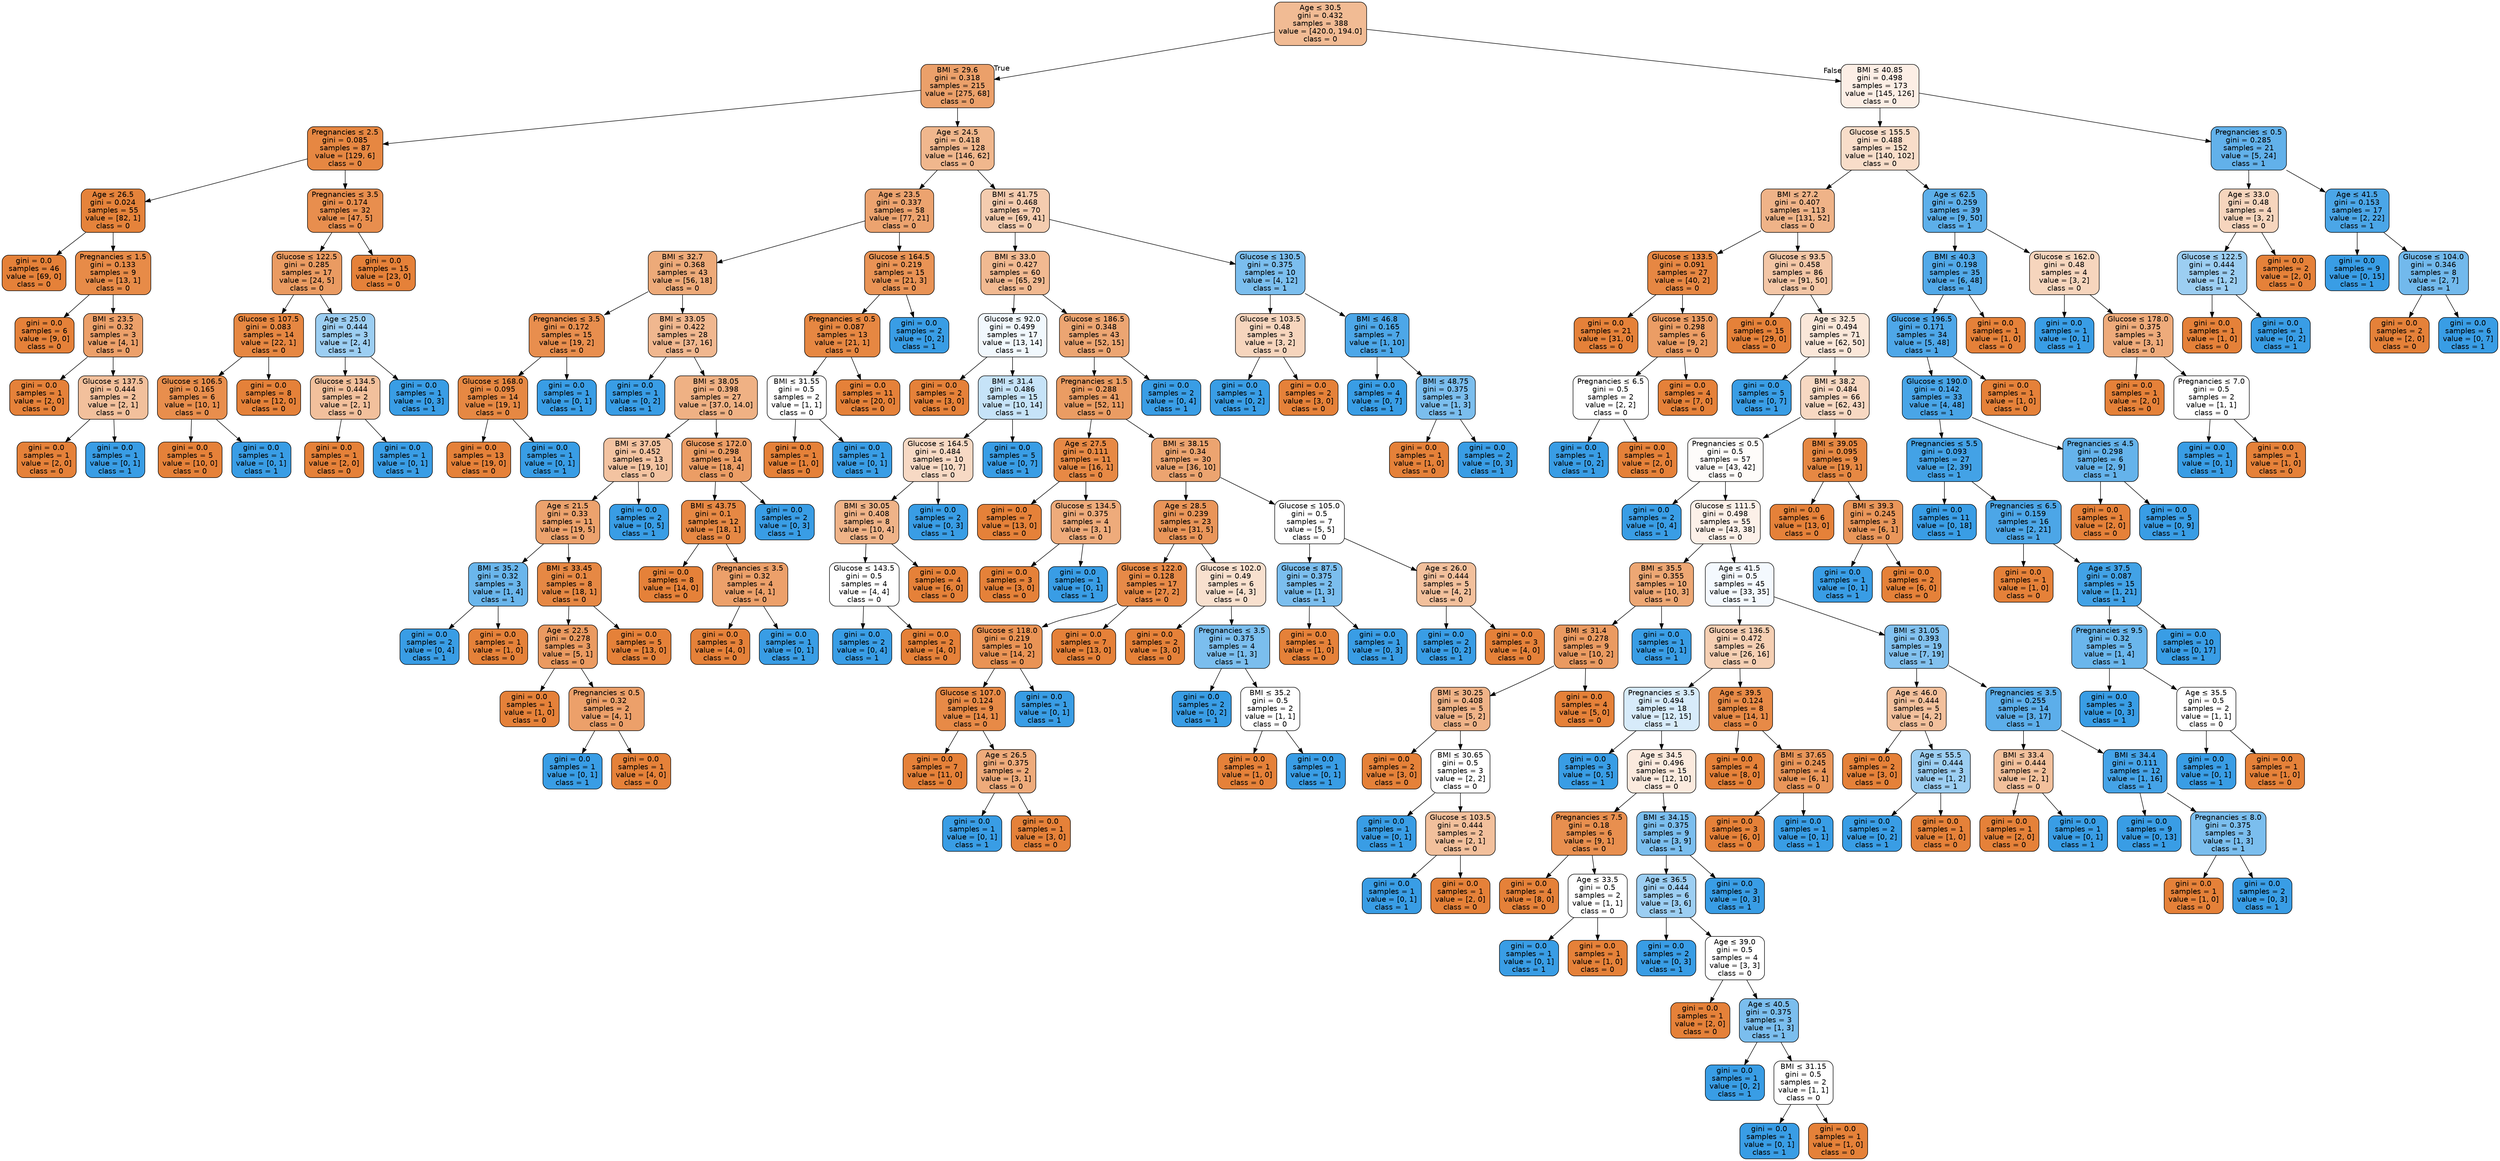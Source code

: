 digraph Tree {
node [shape=box, style="filled, rounded", color="black", fontname="helvetica"] ;
edge [fontname="helvetica"] ;
0 [label=<Age &le; 30.5<br/>gini = 0.432<br/>samples = 388<br/>value = [420.0, 194.0]<br/>class = 0>, fillcolor="#f1bb94"] ;
1 [label=<BMI &le; 29.6<br/>gini = 0.318<br/>samples = 215<br/>value = [275, 68]<br/>class = 0>, fillcolor="#eba06a"] ;
0 -> 1 [labeldistance=2.5, labelangle=45, headlabel="True"] ;
2 [label=<Pregnancies &le; 2.5<br/>gini = 0.085<br/>samples = 87<br/>value = [129, 6]<br/>class = 0>, fillcolor="#e68742"] ;
1 -> 2 ;
3 [label=<Age &le; 26.5<br/>gini = 0.024<br/>samples = 55<br/>value = [82, 1]<br/>class = 0>, fillcolor="#e5833b"] ;
2 -> 3 ;
4 [label=<gini = 0.0<br/>samples = 46<br/>value = [69, 0]<br/>class = 0>, fillcolor="#e58139"] ;
3 -> 4 ;
5 [label=<Pregnancies &le; 1.5<br/>gini = 0.133<br/>samples = 9<br/>value = [13, 1]<br/>class = 0>, fillcolor="#e78b48"] ;
3 -> 5 ;
6 [label=<gini = 0.0<br/>samples = 6<br/>value = [9, 0]<br/>class = 0>, fillcolor="#e58139"] ;
5 -> 6 ;
7 [label=<BMI &le; 23.5<br/>gini = 0.32<br/>samples = 3<br/>value = [4, 1]<br/>class = 0>, fillcolor="#eca06a"] ;
5 -> 7 ;
8 [label=<gini = 0.0<br/>samples = 1<br/>value = [2, 0]<br/>class = 0>, fillcolor="#e58139"] ;
7 -> 8 ;
9 [label=<Glucose &le; 137.5<br/>gini = 0.444<br/>samples = 2<br/>value = [2, 1]<br/>class = 0>, fillcolor="#f2c09c"] ;
7 -> 9 ;
10 [label=<gini = 0.0<br/>samples = 1<br/>value = [2, 0]<br/>class = 0>, fillcolor="#e58139"] ;
9 -> 10 ;
11 [label=<gini = 0.0<br/>samples = 1<br/>value = [0, 1]<br/>class = 1>, fillcolor="#399de5"] ;
9 -> 11 ;
12 [label=<Pregnancies &le; 3.5<br/>gini = 0.174<br/>samples = 32<br/>value = [47, 5]<br/>class = 0>, fillcolor="#e88e4e"] ;
2 -> 12 ;
13 [label=<Glucose &le; 122.5<br/>gini = 0.285<br/>samples = 17<br/>value = [24, 5]<br/>class = 0>, fillcolor="#ea9b62"] ;
12 -> 13 ;
14 [label=<Glucose &le; 107.5<br/>gini = 0.083<br/>samples = 14<br/>value = [22, 1]<br/>class = 0>, fillcolor="#e68742"] ;
13 -> 14 ;
15 [label=<Glucose &le; 106.5<br/>gini = 0.165<br/>samples = 6<br/>value = [10, 1]<br/>class = 0>, fillcolor="#e88e4d"] ;
14 -> 15 ;
16 [label=<gini = 0.0<br/>samples = 5<br/>value = [10, 0]<br/>class = 0>, fillcolor="#e58139"] ;
15 -> 16 ;
17 [label=<gini = 0.0<br/>samples = 1<br/>value = [0, 1]<br/>class = 1>, fillcolor="#399de5"] ;
15 -> 17 ;
18 [label=<gini = 0.0<br/>samples = 8<br/>value = [12, 0]<br/>class = 0>, fillcolor="#e58139"] ;
14 -> 18 ;
19 [label=<Age &le; 25.0<br/>gini = 0.444<br/>samples = 3<br/>value = [2, 4]<br/>class = 1>, fillcolor="#9ccef2"] ;
13 -> 19 ;
20 [label=<Glucose &le; 134.5<br/>gini = 0.444<br/>samples = 2<br/>value = [2, 1]<br/>class = 0>, fillcolor="#f2c09c"] ;
19 -> 20 ;
21 [label=<gini = 0.0<br/>samples = 1<br/>value = [2, 0]<br/>class = 0>, fillcolor="#e58139"] ;
20 -> 21 ;
22 [label=<gini = 0.0<br/>samples = 1<br/>value = [0, 1]<br/>class = 1>, fillcolor="#399de5"] ;
20 -> 22 ;
23 [label=<gini = 0.0<br/>samples = 1<br/>value = [0, 3]<br/>class = 1>, fillcolor="#399de5"] ;
19 -> 23 ;
24 [label=<gini = 0.0<br/>samples = 15<br/>value = [23, 0]<br/>class = 0>, fillcolor="#e58139"] ;
12 -> 24 ;
25 [label=<Age &le; 24.5<br/>gini = 0.418<br/>samples = 128<br/>value = [146, 62]<br/>class = 0>, fillcolor="#f0b78d"] ;
1 -> 25 ;
26 [label=<Age &le; 23.5<br/>gini = 0.337<br/>samples = 58<br/>value = [77, 21]<br/>class = 0>, fillcolor="#eca36f"] ;
25 -> 26 ;
27 [label=<BMI &le; 32.7<br/>gini = 0.368<br/>samples = 43<br/>value = [56, 18]<br/>class = 0>, fillcolor="#edaa79"] ;
26 -> 27 ;
28 [label=<Pregnancies &le; 3.5<br/>gini = 0.172<br/>samples = 15<br/>value = [19, 2]<br/>class = 0>, fillcolor="#e88e4e"] ;
27 -> 28 ;
29 [label=<Glucose &le; 168.0<br/>gini = 0.095<br/>samples = 14<br/>value = [19, 1]<br/>class = 0>, fillcolor="#e68843"] ;
28 -> 29 ;
30 [label=<gini = 0.0<br/>samples = 13<br/>value = [19, 0]<br/>class = 0>, fillcolor="#e58139"] ;
29 -> 30 ;
31 [label=<gini = 0.0<br/>samples = 1<br/>value = [0, 1]<br/>class = 1>, fillcolor="#399de5"] ;
29 -> 31 ;
32 [label=<gini = 0.0<br/>samples = 1<br/>value = [0, 1]<br/>class = 1>, fillcolor="#399de5"] ;
28 -> 32 ;
33 [label=<BMI &le; 33.05<br/>gini = 0.422<br/>samples = 28<br/>value = [37, 16]<br/>class = 0>, fillcolor="#f0b78f"] ;
27 -> 33 ;
34 [label=<gini = 0.0<br/>samples = 1<br/>value = [0, 2]<br/>class = 1>, fillcolor="#399de5"] ;
33 -> 34 ;
35 [label=<BMI &le; 38.05<br/>gini = 0.398<br/>samples = 27<br/>value = [37.0, 14.0]<br/>class = 0>, fillcolor="#efb184"] ;
33 -> 35 ;
36 [label=<BMI &le; 37.05<br/>gini = 0.452<br/>samples = 13<br/>value = [19, 10]<br/>class = 0>, fillcolor="#f3c3a1"] ;
35 -> 36 ;
37 [label=<Age &le; 21.5<br/>gini = 0.33<br/>samples = 11<br/>value = [19, 5]<br/>class = 0>, fillcolor="#eca26d"] ;
36 -> 37 ;
38 [label=<BMI &le; 35.2<br/>gini = 0.32<br/>samples = 3<br/>value = [1, 4]<br/>class = 1>, fillcolor="#6ab6ec"] ;
37 -> 38 ;
39 [label=<gini = 0.0<br/>samples = 2<br/>value = [0, 4]<br/>class = 1>, fillcolor="#399de5"] ;
38 -> 39 ;
40 [label=<gini = 0.0<br/>samples = 1<br/>value = [1, 0]<br/>class = 0>, fillcolor="#e58139"] ;
38 -> 40 ;
41 [label=<BMI &le; 33.45<br/>gini = 0.1<br/>samples = 8<br/>value = [18, 1]<br/>class = 0>, fillcolor="#e68844"] ;
37 -> 41 ;
42 [label=<Age &le; 22.5<br/>gini = 0.278<br/>samples = 3<br/>value = [5, 1]<br/>class = 0>, fillcolor="#ea9a61"] ;
41 -> 42 ;
43 [label=<gini = 0.0<br/>samples = 1<br/>value = [1, 0]<br/>class = 0>, fillcolor="#e58139"] ;
42 -> 43 ;
44 [label=<Pregnancies &le; 0.5<br/>gini = 0.32<br/>samples = 2<br/>value = [4, 1]<br/>class = 0>, fillcolor="#eca06a"] ;
42 -> 44 ;
45 [label=<gini = 0.0<br/>samples = 1<br/>value = [0, 1]<br/>class = 1>, fillcolor="#399de5"] ;
44 -> 45 ;
46 [label=<gini = 0.0<br/>samples = 1<br/>value = [4, 0]<br/>class = 0>, fillcolor="#e58139"] ;
44 -> 46 ;
47 [label=<gini = 0.0<br/>samples = 5<br/>value = [13, 0]<br/>class = 0>, fillcolor="#e58139"] ;
41 -> 47 ;
48 [label=<gini = 0.0<br/>samples = 2<br/>value = [0, 5]<br/>class = 1>, fillcolor="#399de5"] ;
36 -> 48 ;
49 [label=<Glucose &le; 172.0<br/>gini = 0.298<br/>samples = 14<br/>value = [18, 4]<br/>class = 0>, fillcolor="#eb9d65"] ;
35 -> 49 ;
50 [label=<BMI &le; 43.75<br/>gini = 0.1<br/>samples = 12<br/>value = [18, 1]<br/>class = 0>, fillcolor="#e68844"] ;
49 -> 50 ;
51 [label=<gini = 0.0<br/>samples = 8<br/>value = [14, 0]<br/>class = 0>, fillcolor="#e58139"] ;
50 -> 51 ;
52 [label=<Pregnancies &le; 3.5<br/>gini = 0.32<br/>samples = 4<br/>value = [4, 1]<br/>class = 0>, fillcolor="#eca06a"] ;
50 -> 52 ;
53 [label=<gini = 0.0<br/>samples = 3<br/>value = [4, 0]<br/>class = 0>, fillcolor="#e58139"] ;
52 -> 53 ;
54 [label=<gini = 0.0<br/>samples = 1<br/>value = [0, 1]<br/>class = 1>, fillcolor="#399de5"] ;
52 -> 54 ;
55 [label=<gini = 0.0<br/>samples = 2<br/>value = [0, 3]<br/>class = 1>, fillcolor="#399de5"] ;
49 -> 55 ;
56 [label=<Glucose &le; 164.5<br/>gini = 0.219<br/>samples = 15<br/>value = [21, 3]<br/>class = 0>, fillcolor="#e99355"] ;
26 -> 56 ;
57 [label=<Pregnancies &le; 0.5<br/>gini = 0.087<br/>samples = 13<br/>value = [21, 1]<br/>class = 0>, fillcolor="#e68742"] ;
56 -> 57 ;
58 [label=<BMI &le; 31.55<br/>gini = 0.5<br/>samples = 2<br/>value = [1, 1]<br/>class = 0>, fillcolor="#ffffff"] ;
57 -> 58 ;
59 [label=<gini = 0.0<br/>samples = 1<br/>value = [1, 0]<br/>class = 0>, fillcolor="#e58139"] ;
58 -> 59 ;
60 [label=<gini = 0.0<br/>samples = 1<br/>value = [0, 1]<br/>class = 1>, fillcolor="#399de5"] ;
58 -> 60 ;
61 [label=<gini = 0.0<br/>samples = 11<br/>value = [20, 0]<br/>class = 0>, fillcolor="#e58139"] ;
57 -> 61 ;
62 [label=<gini = 0.0<br/>samples = 2<br/>value = [0, 2]<br/>class = 1>, fillcolor="#399de5"] ;
56 -> 62 ;
63 [label=<BMI &le; 41.75<br/>gini = 0.468<br/>samples = 70<br/>value = [69, 41]<br/>class = 0>, fillcolor="#f4ccaf"] ;
25 -> 63 ;
64 [label=<BMI &le; 33.0<br/>gini = 0.427<br/>samples = 60<br/>value = [65, 29]<br/>class = 0>, fillcolor="#f1b991"] ;
63 -> 64 ;
65 [label=<Glucose &le; 92.0<br/>gini = 0.499<br/>samples = 17<br/>value = [13, 14]<br/>class = 1>, fillcolor="#f1f8fd"] ;
64 -> 65 ;
66 [label=<gini = 0.0<br/>samples = 2<br/>value = [3, 0]<br/>class = 0>, fillcolor="#e58139"] ;
65 -> 66 ;
67 [label=<BMI &le; 31.4<br/>gini = 0.486<br/>samples = 15<br/>value = [10, 14]<br/>class = 1>, fillcolor="#c6e3f8"] ;
65 -> 67 ;
68 [label=<Glucose &le; 164.5<br/>gini = 0.484<br/>samples = 10<br/>value = [10, 7]<br/>class = 0>, fillcolor="#f7d9c4"] ;
67 -> 68 ;
69 [label=<BMI &le; 30.05<br/>gini = 0.408<br/>samples = 8<br/>value = [10, 4]<br/>class = 0>, fillcolor="#efb388"] ;
68 -> 69 ;
70 [label=<Glucose &le; 143.5<br/>gini = 0.5<br/>samples = 4<br/>value = [4, 4]<br/>class = 0>, fillcolor="#ffffff"] ;
69 -> 70 ;
71 [label=<gini = 0.0<br/>samples = 2<br/>value = [0, 4]<br/>class = 1>, fillcolor="#399de5"] ;
70 -> 71 ;
72 [label=<gini = 0.0<br/>samples = 2<br/>value = [4, 0]<br/>class = 0>, fillcolor="#e58139"] ;
70 -> 72 ;
73 [label=<gini = 0.0<br/>samples = 4<br/>value = [6, 0]<br/>class = 0>, fillcolor="#e58139"] ;
69 -> 73 ;
74 [label=<gini = 0.0<br/>samples = 2<br/>value = [0, 3]<br/>class = 1>, fillcolor="#399de5"] ;
68 -> 74 ;
75 [label=<gini = 0.0<br/>samples = 5<br/>value = [0, 7]<br/>class = 1>, fillcolor="#399de5"] ;
67 -> 75 ;
76 [label=<Glucose &le; 186.5<br/>gini = 0.348<br/>samples = 43<br/>value = [52, 15]<br/>class = 0>, fillcolor="#eca572"] ;
64 -> 76 ;
77 [label=<Pregnancies &le; 1.5<br/>gini = 0.288<br/>samples = 41<br/>value = [52, 11]<br/>class = 0>, fillcolor="#ea9c63"] ;
76 -> 77 ;
78 [label=<Age &le; 27.5<br/>gini = 0.111<br/>samples = 11<br/>value = [16, 1]<br/>class = 0>, fillcolor="#e78945"] ;
77 -> 78 ;
79 [label=<gini = 0.0<br/>samples = 7<br/>value = [13, 0]<br/>class = 0>, fillcolor="#e58139"] ;
78 -> 79 ;
80 [label=<Glucose &le; 134.5<br/>gini = 0.375<br/>samples = 4<br/>value = [3, 1]<br/>class = 0>, fillcolor="#eeab7b"] ;
78 -> 80 ;
81 [label=<gini = 0.0<br/>samples = 3<br/>value = [3, 0]<br/>class = 0>, fillcolor="#e58139"] ;
80 -> 81 ;
82 [label=<gini = 0.0<br/>samples = 1<br/>value = [0, 1]<br/>class = 1>, fillcolor="#399de5"] ;
80 -> 82 ;
83 [label=<BMI &le; 38.15<br/>gini = 0.34<br/>samples = 30<br/>value = [36, 10]<br/>class = 0>, fillcolor="#eca470"] ;
77 -> 83 ;
84 [label=<Age &le; 28.5<br/>gini = 0.239<br/>samples = 23<br/>value = [31, 5]<br/>class = 0>, fillcolor="#e99559"] ;
83 -> 84 ;
85 [label=<Glucose &le; 122.0<br/>gini = 0.128<br/>samples = 17<br/>value = [27, 2]<br/>class = 0>, fillcolor="#e78a48"] ;
84 -> 85 ;
86 [label=<Glucose &le; 118.0<br/>gini = 0.219<br/>samples = 10<br/>value = [14, 2]<br/>class = 0>, fillcolor="#e99355"] ;
85 -> 86 ;
87 [label=<Glucose &le; 107.0<br/>gini = 0.124<br/>samples = 9<br/>value = [14, 1]<br/>class = 0>, fillcolor="#e78a47"] ;
86 -> 87 ;
88 [label=<gini = 0.0<br/>samples = 7<br/>value = [11, 0]<br/>class = 0>, fillcolor="#e58139"] ;
87 -> 88 ;
89 [label=<Age &le; 26.5<br/>gini = 0.375<br/>samples = 2<br/>value = [3, 1]<br/>class = 0>, fillcolor="#eeab7b"] ;
87 -> 89 ;
90 [label=<gini = 0.0<br/>samples = 1<br/>value = [0, 1]<br/>class = 1>, fillcolor="#399de5"] ;
89 -> 90 ;
91 [label=<gini = 0.0<br/>samples = 1<br/>value = [3, 0]<br/>class = 0>, fillcolor="#e58139"] ;
89 -> 91 ;
92 [label=<gini = 0.0<br/>samples = 1<br/>value = [0, 1]<br/>class = 1>, fillcolor="#399de5"] ;
86 -> 92 ;
93 [label=<gini = 0.0<br/>samples = 7<br/>value = [13, 0]<br/>class = 0>, fillcolor="#e58139"] ;
85 -> 93 ;
94 [label=<Glucose &le; 102.0<br/>gini = 0.49<br/>samples = 6<br/>value = [4, 3]<br/>class = 0>, fillcolor="#f8e0ce"] ;
84 -> 94 ;
95 [label=<gini = 0.0<br/>samples = 2<br/>value = [3, 0]<br/>class = 0>, fillcolor="#e58139"] ;
94 -> 95 ;
96 [label=<Pregnancies &le; 3.5<br/>gini = 0.375<br/>samples = 4<br/>value = [1, 3]<br/>class = 1>, fillcolor="#7bbeee"] ;
94 -> 96 ;
97 [label=<gini = 0.0<br/>samples = 2<br/>value = [0, 2]<br/>class = 1>, fillcolor="#399de5"] ;
96 -> 97 ;
98 [label=<BMI &le; 35.2<br/>gini = 0.5<br/>samples = 2<br/>value = [1, 1]<br/>class = 0>, fillcolor="#ffffff"] ;
96 -> 98 ;
99 [label=<gini = 0.0<br/>samples = 1<br/>value = [1, 0]<br/>class = 0>, fillcolor="#e58139"] ;
98 -> 99 ;
100 [label=<gini = 0.0<br/>samples = 1<br/>value = [0, 1]<br/>class = 1>, fillcolor="#399de5"] ;
98 -> 100 ;
101 [label=<Glucose &le; 105.0<br/>gini = 0.5<br/>samples = 7<br/>value = [5, 5]<br/>class = 0>, fillcolor="#ffffff"] ;
83 -> 101 ;
102 [label=<Glucose &le; 87.5<br/>gini = 0.375<br/>samples = 2<br/>value = [1, 3]<br/>class = 1>, fillcolor="#7bbeee"] ;
101 -> 102 ;
103 [label=<gini = 0.0<br/>samples = 1<br/>value = [1, 0]<br/>class = 0>, fillcolor="#e58139"] ;
102 -> 103 ;
104 [label=<gini = 0.0<br/>samples = 1<br/>value = [0, 3]<br/>class = 1>, fillcolor="#399de5"] ;
102 -> 104 ;
105 [label=<Age &le; 26.0<br/>gini = 0.444<br/>samples = 5<br/>value = [4, 2]<br/>class = 0>, fillcolor="#f2c09c"] ;
101 -> 105 ;
106 [label=<gini = 0.0<br/>samples = 2<br/>value = [0, 2]<br/>class = 1>, fillcolor="#399de5"] ;
105 -> 106 ;
107 [label=<gini = 0.0<br/>samples = 3<br/>value = [4, 0]<br/>class = 0>, fillcolor="#e58139"] ;
105 -> 107 ;
108 [label=<gini = 0.0<br/>samples = 2<br/>value = [0, 4]<br/>class = 1>, fillcolor="#399de5"] ;
76 -> 108 ;
109 [label=<Glucose &le; 130.5<br/>gini = 0.375<br/>samples = 10<br/>value = [4, 12]<br/>class = 1>, fillcolor="#7bbeee"] ;
63 -> 109 ;
110 [label=<Glucose &le; 103.5<br/>gini = 0.48<br/>samples = 3<br/>value = [3, 2]<br/>class = 0>, fillcolor="#f6d5bd"] ;
109 -> 110 ;
111 [label=<gini = 0.0<br/>samples = 1<br/>value = [0, 2]<br/>class = 1>, fillcolor="#399de5"] ;
110 -> 111 ;
112 [label=<gini = 0.0<br/>samples = 2<br/>value = [3, 0]<br/>class = 0>, fillcolor="#e58139"] ;
110 -> 112 ;
113 [label=<BMI &le; 46.8<br/>gini = 0.165<br/>samples = 7<br/>value = [1, 10]<br/>class = 1>, fillcolor="#4da7e8"] ;
109 -> 113 ;
114 [label=<gini = 0.0<br/>samples = 4<br/>value = [0, 7]<br/>class = 1>, fillcolor="#399de5"] ;
113 -> 114 ;
115 [label=<BMI &le; 48.75<br/>gini = 0.375<br/>samples = 3<br/>value = [1, 3]<br/>class = 1>, fillcolor="#7bbeee"] ;
113 -> 115 ;
116 [label=<gini = 0.0<br/>samples = 1<br/>value = [1, 0]<br/>class = 0>, fillcolor="#e58139"] ;
115 -> 116 ;
117 [label=<gini = 0.0<br/>samples = 2<br/>value = [0, 3]<br/>class = 1>, fillcolor="#399de5"] ;
115 -> 117 ;
118 [label=<BMI &le; 40.85<br/>gini = 0.498<br/>samples = 173<br/>value = [145, 126]<br/>class = 0>, fillcolor="#fceee5"] ;
0 -> 118 [labeldistance=2.5, labelangle=-45, headlabel="False"] ;
119 [label=<Glucose &le; 155.5<br/>gini = 0.488<br/>samples = 152<br/>value = [140, 102]<br/>class = 0>, fillcolor="#f8ddc9"] ;
118 -> 119 ;
120 [label=<BMI &le; 27.2<br/>gini = 0.407<br/>samples = 113<br/>value = [131, 52]<br/>class = 0>, fillcolor="#efb388"] ;
119 -> 120 ;
121 [label=<Glucose &le; 133.5<br/>gini = 0.091<br/>samples = 27<br/>value = [40, 2]<br/>class = 0>, fillcolor="#e68743"] ;
120 -> 121 ;
122 [label=<gini = 0.0<br/>samples = 21<br/>value = [31, 0]<br/>class = 0>, fillcolor="#e58139"] ;
121 -> 122 ;
123 [label=<Glucose &le; 135.0<br/>gini = 0.298<br/>samples = 6<br/>value = [9, 2]<br/>class = 0>, fillcolor="#eb9d65"] ;
121 -> 123 ;
124 [label=<Pregnancies &le; 6.5<br/>gini = 0.5<br/>samples = 2<br/>value = [2, 2]<br/>class = 0>, fillcolor="#ffffff"] ;
123 -> 124 ;
125 [label=<gini = 0.0<br/>samples = 1<br/>value = [0, 2]<br/>class = 1>, fillcolor="#399de5"] ;
124 -> 125 ;
126 [label=<gini = 0.0<br/>samples = 1<br/>value = [2, 0]<br/>class = 0>, fillcolor="#e58139"] ;
124 -> 126 ;
127 [label=<gini = 0.0<br/>samples = 4<br/>value = [7, 0]<br/>class = 0>, fillcolor="#e58139"] ;
123 -> 127 ;
128 [label=<Glucose &le; 93.5<br/>gini = 0.458<br/>samples = 86<br/>value = [91, 50]<br/>class = 0>, fillcolor="#f3c6a6"] ;
120 -> 128 ;
129 [label=<gini = 0.0<br/>samples = 15<br/>value = [29, 0]<br/>class = 0>, fillcolor="#e58139"] ;
128 -> 129 ;
130 [label=<Age &le; 32.5<br/>gini = 0.494<br/>samples = 71<br/>value = [62, 50]<br/>class = 0>, fillcolor="#fae7d9"] ;
128 -> 130 ;
131 [label=<gini = 0.0<br/>samples = 5<br/>value = [0, 7]<br/>class = 1>, fillcolor="#399de5"] ;
130 -> 131 ;
132 [label=<BMI &le; 38.2<br/>gini = 0.484<br/>samples = 66<br/>value = [62, 43]<br/>class = 0>, fillcolor="#f7d8c2"] ;
130 -> 132 ;
133 [label=<Pregnancies &le; 0.5<br/>gini = 0.5<br/>samples = 57<br/>value = [43, 42]<br/>class = 0>, fillcolor="#fefcfa"] ;
132 -> 133 ;
134 [label=<gini = 0.0<br/>samples = 2<br/>value = [0, 4]<br/>class = 1>, fillcolor="#399de5"] ;
133 -> 134 ;
135 [label=<Glucose &le; 111.5<br/>gini = 0.498<br/>samples = 55<br/>value = [43, 38]<br/>class = 0>, fillcolor="#fcf0e8"] ;
133 -> 135 ;
136 [label=<BMI &le; 35.5<br/>gini = 0.355<br/>samples = 10<br/>value = [10, 3]<br/>class = 0>, fillcolor="#eda774"] ;
135 -> 136 ;
137 [label=<BMI &le; 31.4<br/>gini = 0.278<br/>samples = 9<br/>value = [10, 2]<br/>class = 0>, fillcolor="#ea9a61"] ;
136 -> 137 ;
138 [label=<BMI &le; 30.25<br/>gini = 0.408<br/>samples = 5<br/>value = [5, 2]<br/>class = 0>, fillcolor="#efb388"] ;
137 -> 138 ;
139 [label=<gini = 0.0<br/>samples = 2<br/>value = [3, 0]<br/>class = 0>, fillcolor="#e58139"] ;
138 -> 139 ;
140 [label=<BMI &le; 30.65<br/>gini = 0.5<br/>samples = 3<br/>value = [2, 2]<br/>class = 0>, fillcolor="#ffffff"] ;
138 -> 140 ;
141 [label=<gini = 0.0<br/>samples = 1<br/>value = [0, 1]<br/>class = 1>, fillcolor="#399de5"] ;
140 -> 141 ;
142 [label=<Glucose &le; 103.5<br/>gini = 0.444<br/>samples = 2<br/>value = [2, 1]<br/>class = 0>, fillcolor="#f2c09c"] ;
140 -> 142 ;
143 [label=<gini = 0.0<br/>samples = 1<br/>value = [0, 1]<br/>class = 1>, fillcolor="#399de5"] ;
142 -> 143 ;
144 [label=<gini = 0.0<br/>samples = 1<br/>value = [2, 0]<br/>class = 0>, fillcolor="#e58139"] ;
142 -> 144 ;
145 [label=<gini = 0.0<br/>samples = 4<br/>value = [5, 0]<br/>class = 0>, fillcolor="#e58139"] ;
137 -> 145 ;
146 [label=<gini = 0.0<br/>samples = 1<br/>value = [0, 1]<br/>class = 1>, fillcolor="#399de5"] ;
136 -> 146 ;
147 [label=<Age &le; 41.5<br/>gini = 0.5<br/>samples = 45<br/>value = [33, 35]<br/>class = 1>, fillcolor="#f4f9fe"] ;
135 -> 147 ;
148 [label=<Glucose &le; 136.5<br/>gini = 0.472<br/>samples = 26<br/>value = [26, 16]<br/>class = 0>, fillcolor="#f5cfb3"] ;
147 -> 148 ;
149 [label=<Pregnancies &le; 3.5<br/>gini = 0.494<br/>samples = 18<br/>value = [12, 15]<br/>class = 1>, fillcolor="#d7ebfa"] ;
148 -> 149 ;
150 [label=<gini = 0.0<br/>samples = 3<br/>value = [0, 5]<br/>class = 1>, fillcolor="#399de5"] ;
149 -> 150 ;
151 [label=<Age &le; 34.5<br/>gini = 0.496<br/>samples = 15<br/>value = [12, 10]<br/>class = 0>, fillcolor="#fbeade"] ;
149 -> 151 ;
152 [label=<Pregnancies &le; 7.5<br/>gini = 0.18<br/>samples = 6<br/>value = [9, 1]<br/>class = 0>, fillcolor="#e88f4f"] ;
151 -> 152 ;
153 [label=<gini = 0.0<br/>samples = 4<br/>value = [8, 0]<br/>class = 0>, fillcolor="#e58139"] ;
152 -> 153 ;
154 [label=<Age &le; 33.5<br/>gini = 0.5<br/>samples = 2<br/>value = [1, 1]<br/>class = 0>, fillcolor="#ffffff"] ;
152 -> 154 ;
155 [label=<gini = 0.0<br/>samples = 1<br/>value = [0, 1]<br/>class = 1>, fillcolor="#399de5"] ;
154 -> 155 ;
156 [label=<gini = 0.0<br/>samples = 1<br/>value = [1, 0]<br/>class = 0>, fillcolor="#e58139"] ;
154 -> 156 ;
157 [label=<BMI &le; 34.15<br/>gini = 0.375<br/>samples = 9<br/>value = [3, 9]<br/>class = 1>, fillcolor="#7bbeee"] ;
151 -> 157 ;
158 [label=<Age &le; 36.5<br/>gini = 0.444<br/>samples = 6<br/>value = [3, 6]<br/>class = 1>, fillcolor="#9ccef2"] ;
157 -> 158 ;
159 [label=<gini = 0.0<br/>samples = 2<br/>value = [0, 3]<br/>class = 1>, fillcolor="#399de5"] ;
158 -> 159 ;
160 [label=<Age &le; 39.0<br/>gini = 0.5<br/>samples = 4<br/>value = [3, 3]<br/>class = 0>, fillcolor="#ffffff"] ;
158 -> 160 ;
161 [label=<gini = 0.0<br/>samples = 1<br/>value = [2, 0]<br/>class = 0>, fillcolor="#e58139"] ;
160 -> 161 ;
162 [label=<Age &le; 40.5<br/>gini = 0.375<br/>samples = 3<br/>value = [1, 3]<br/>class = 1>, fillcolor="#7bbeee"] ;
160 -> 162 ;
163 [label=<gini = 0.0<br/>samples = 1<br/>value = [0, 2]<br/>class = 1>, fillcolor="#399de5"] ;
162 -> 163 ;
164 [label=<BMI &le; 31.15<br/>gini = 0.5<br/>samples = 2<br/>value = [1, 1]<br/>class = 0>, fillcolor="#ffffff"] ;
162 -> 164 ;
165 [label=<gini = 0.0<br/>samples = 1<br/>value = [0, 1]<br/>class = 1>, fillcolor="#399de5"] ;
164 -> 165 ;
166 [label=<gini = 0.0<br/>samples = 1<br/>value = [1, 0]<br/>class = 0>, fillcolor="#e58139"] ;
164 -> 166 ;
167 [label=<gini = 0.0<br/>samples = 3<br/>value = [0, 3]<br/>class = 1>, fillcolor="#399de5"] ;
157 -> 167 ;
168 [label=<Age &le; 39.5<br/>gini = 0.124<br/>samples = 8<br/>value = [14, 1]<br/>class = 0>, fillcolor="#e78a47"] ;
148 -> 168 ;
169 [label=<gini = 0.0<br/>samples = 4<br/>value = [8, 0]<br/>class = 0>, fillcolor="#e58139"] ;
168 -> 169 ;
170 [label=<BMI &le; 37.65<br/>gini = 0.245<br/>samples = 4<br/>value = [6, 1]<br/>class = 0>, fillcolor="#e9965a"] ;
168 -> 170 ;
171 [label=<gini = 0.0<br/>samples = 3<br/>value = [6, 0]<br/>class = 0>, fillcolor="#e58139"] ;
170 -> 171 ;
172 [label=<gini = 0.0<br/>samples = 1<br/>value = [0, 1]<br/>class = 1>, fillcolor="#399de5"] ;
170 -> 172 ;
173 [label=<BMI &le; 31.05<br/>gini = 0.393<br/>samples = 19<br/>value = [7, 19]<br/>class = 1>, fillcolor="#82c1ef"] ;
147 -> 173 ;
174 [label=<Age &le; 46.0<br/>gini = 0.444<br/>samples = 5<br/>value = [4, 2]<br/>class = 0>, fillcolor="#f2c09c"] ;
173 -> 174 ;
175 [label=<gini = 0.0<br/>samples = 2<br/>value = [3, 0]<br/>class = 0>, fillcolor="#e58139"] ;
174 -> 175 ;
176 [label=<Age &le; 55.5<br/>gini = 0.444<br/>samples = 3<br/>value = [1, 2]<br/>class = 1>, fillcolor="#9ccef2"] ;
174 -> 176 ;
177 [label=<gini = 0.0<br/>samples = 2<br/>value = [0, 2]<br/>class = 1>, fillcolor="#399de5"] ;
176 -> 177 ;
178 [label=<gini = 0.0<br/>samples = 1<br/>value = [1, 0]<br/>class = 0>, fillcolor="#e58139"] ;
176 -> 178 ;
179 [label=<Pregnancies &le; 3.5<br/>gini = 0.255<br/>samples = 14<br/>value = [3, 17]<br/>class = 1>, fillcolor="#5caeea"] ;
173 -> 179 ;
180 [label=<BMI &le; 33.4<br/>gini = 0.444<br/>samples = 2<br/>value = [2, 1]<br/>class = 0>, fillcolor="#f2c09c"] ;
179 -> 180 ;
181 [label=<gini = 0.0<br/>samples = 1<br/>value = [2, 0]<br/>class = 0>, fillcolor="#e58139"] ;
180 -> 181 ;
182 [label=<gini = 0.0<br/>samples = 1<br/>value = [0, 1]<br/>class = 1>, fillcolor="#399de5"] ;
180 -> 182 ;
183 [label=<BMI &le; 34.4<br/>gini = 0.111<br/>samples = 12<br/>value = [1, 16]<br/>class = 1>, fillcolor="#45a3e7"] ;
179 -> 183 ;
184 [label=<gini = 0.0<br/>samples = 9<br/>value = [0, 13]<br/>class = 1>, fillcolor="#399de5"] ;
183 -> 184 ;
185 [label=<Pregnancies &le; 8.0<br/>gini = 0.375<br/>samples = 3<br/>value = [1, 3]<br/>class = 1>, fillcolor="#7bbeee"] ;
183 -> 185 ;
186 [label=<gini = 0.0<br/>samples = 1<br/>value = [1, 0]<br/>class = 0>, fillcolor="#e58139"] ;
185 -> 186 ;
187 [label=<gini = 0.0<br/>samples = 2<br/>value = [0, 3]<br/>class = 1>, fillcolor="#399de5"] ;
185 -> 187 ;
188 [label=<BMI &le; 39.05<br/>gini = 0.095<br/>samples = 9<br/>value = [19, 1]<br/>class = 0>, fillcolor="#e68843"] ;
132 -> 188 ;
189 [label=<gini = 0.0<br/>samples = 6<br/>value = [13, 0]<br/>class = 0>, fillcolor="#e58139"] ;
188 -> 189 ;
190 [label=<BMI &le; 39.3<br/>gini = 0.245<br/>samples = 3<br/>value = [6, 1]<br/>class = 0>, fillcolor="#e9965a"] ;
188 -> 190 ;
191 [label=<gini = 0.0<br/>samples = 1<br/>value = [0, 1]<br/>class = 1>, fillcolor="#399de5"] ;
190 -> 191 ;
192 [label=<gini = 0.0<br/>samples = 2<br/>value = [6, 0]<br/>class = 0>, fillcolor="#e58139"] ;
190 -> 192 ;
193 [label=<Age &le; 62.5<br/>gini = 0.259<br/>samples = 39<br/>value = [9, 50]<br/>class = 1>, fillcolor="#5dafea"] ;
119 -> 193 ;
194 [label=<BMI &le; 40.3<br/>gini = 0.198<br/>samples = 35<br/>value = [6, 48]<br/>class = 1>, fillcolor="#52a9e8"] ;
193 -> 194 ;
195 [label=<Glucose &le; 196.5<br/>gini = 0.171<br/>samples = 34<br/>value = [5, 48]<br/>class = 1>, fillcolor="#4ea7e8"] ;
194 -> 195 ;
196 [label=<Glucose &le; 190.0<br/>gini = 0.142<br/>samples = 33<br/>value = [4, 48]<br/>class = 1>, fillcolor="#49a5e7"] ;
195 -> 196 ;
197 [label=<Pregnancies &le; 5.5<br/>gini = 0.093<br/>samples = 27<br/>value = [2, 39]<br/>class = 1>, fillcolor="#43a2e6"] ;
196 -> 197 ;
198 [label=<gini = 0.0<br/>samples = 11<br/>value = [0, 18]<br/>class = 1>, fillcolor="#399de5"] ;
197 -> 198 ;
199 [label=<Pregnancies &le; 6.5<br/>gini = 0.159<br/>samples = 16<br/>value = [2, 21]<br/>class = 1>, fillcolor="#4ca6e7"] ;
197 -> 199 ;
200 [label=<gini = 0.0<br/>samples = 1<br/>value = [1, 0]<br/>class = 0>, fillcolor="#e58139"] ;
199 -> 200 ;
201 [label=<Age &le; 37.5<br/>gini = 0.087<br/>samples = 15<br/>value = [1, 21]<br/>class = 1>, fillcolor="#42a2e6"] ;
199 -> 201 ;
202 [label=<Pregnancies &le; 9.5<br/>gini = 0.32<br/>samples = 5<br/>value = [1, 4]<br/>class = 1>, fillcolor="#6ab6ec"] ;
201 -> 202 ;
203 [label=<gini = 0.0<br/>samples = 3<br/>value = [0, 3]<br/>class = 1>, fillcolor="#399de5"] ;
202 -> 203 ;
204 [label=<Age &le; 35.5<br/>gini = 0.5<br/>samples = 2<br/>value = [1, 1]<br/>class = 0>, fillcolor="#ffffff"] ;
202 -> 204 ;
205 [label=<gini = 0.0<br/>samples = 1<br/>value = [0, 1]<br/>class = 1>, fillcolor="#399de5"] ;
204 -> 205 ;
206 [label=<gini = 0.0<br/>samples = 1<br/>value = [1, 0]<br/>class = 0>, fillcolor="#e58139"] ;
204 -> 206 ;
207 [label=<gini = 0.0<br/>samples = 10<br/>value = [0, 17]<br/>class = 1>, fillcolor="#399de5"] ;
201 -> 207 ;
208 [label=<Pregnancies &le; 4.5<br/>gini = 0.298<br/>samples = 6<br/>value = [2, 9]<br/>class = 1>, fillcolor="#65b3eb"] ;
196 -> 208 ;
209 [label=<gini = 0.0<br/>samples = 1<br/>value = [2, 0]<br/>class = 0>, fillcolor="#e58139"] ;
208 -> 209 ;
210 [label=<gini = 0.0<br/>samples = 5<br/>value = [0, 9]<br/>class = 1>, fillcolor="#399de5"] ;
208 -> 210 ;
211 [label=<gini = 0.0<br/>samples = 1<br/>value = [1, 0]<br/>class = 0>, fillcolor="#e58139"] ;
195 -> 211 ;
212 [label=<gini = 0.0<br/>samples = 1<br/>value = [1, 0]<br/>class = 0>, fillcolor="#e58139"] ;
194 -> 212 ;
213 [label=<Glucose &le; 162.0<br/>gini = 0.48<br/>samples = 4<br/>value = [3, 2]<br/>class = 0>, fillcolor="#f6d5bd"] ;
193 -> 213 ;
214 [label=<gini = 0.0<br/>samples = 1<br/>value = [0, 1]<br/>class = 1>, fillcolor="#399de5"] ;
213 -> 214 ;
215 [label=<Glucose &le; 178.0<br/>gini = 0.375<br/>samples = 3<br/>value = [3, 1]<br/>class = 0>, fillcolor="#eeab7b"] ;
213 -> 215 ;
216 [label=<gini = 0.0<br/>samples = 1<br/>value = [2, 0]<br/>class = 0>, fillcolor="#e58139"] ;
215 -> 216 ;
217 [label=<Pregnancies &le; 7.0<br/>gini = 0.5<br/>samples = 2<br/>value = [1, 1]<br/>class = 0>, fillcolor="#ffffff"] ;
215 -> 217 ;
218 [label=<gini = 0.0<br/>samples = 1<br/>value = [0, 1]<br/>class = 1>, fillcolor="#399de5"] ;
217 -> 218 ;
219 [label=<gini = 0.0<br/>samples = 1<br/>value = [1, 0]<br/>class = 0>, fillcolor="#e58139"] ;
217 -> 219 ;
220 [label=<Pregnancies &le; 0.5<br/>gini = 0.285<br/>samples = 21<br/>value = [5, 24]<br/>class = 1>, fillcolor="#62b1ea"] ;
118 -> 220 ;
221 [label=<Age &le; 33.0<br/>gini = 0.48<br/>samples = 4<br/>value = [3, 2]<br/>class = 0>, fillcolor="#f6d5bd"] ;
220 -> 221 ;
222 [label=<Glucose &le; 122.5<br/>gini = 0.444<br/>samples = 2<br/>value = [1, 2]<br/>class = 1>, fillcolor="#9ccef2"] ;
221 -> 222 ;
223 [label=<gini = 0.0<br/>samples = 1<br/>value = [1, 0]<br/>class = 0>, fillcolor="#e58139"] ;
222 -> 223 ;
224 [label=<gini = 0.0<br/>samples = 1<br/>value = [0, 2]<br/>class = 1>, fillcolor="#399de5"] ;
222 -> 224 ;
225 [label=<gini = 0.0<br/>samples = 2<br/>value = [2, 0]<br/>class = 0>, fillcolor="#e58139"] ;
221 -> 225 ;
226 [label=<Age &le; 41.5<br/>gini = 0.153<br/>samples = 17<br/>value = [2, 22]<br/>class = 1>, fillcolor="#4ba6e7"] ;
220 -> 226 ;
227 [label=<gini = 0.0<br/>samples = 9<br/>value = [0, 15]<br/>class = 1>, fillcolor="#399de5"] ;
226 -> 227 ;
228 [label=<Glucose &le; 104.0<br/>gini = 0.346<br/>samples = 8<br/>value = [2, 7]<br/>class = 1>, fillcolor="#72b9ec"] ;
226 -> 228 ;
229 [label=<gini = 0.0<br/>samples = 2<br/>value = [2, 0]<br/>class = 0>, fillcolor="#e58139"] ;
228 -> 229 ;
230 [label=<gini = 0.0<br/>samples = 6<br/>value = [0, 7]<br/>class = 1>, fillcolor="#399de5"] ;
228 -> 230 ;
}